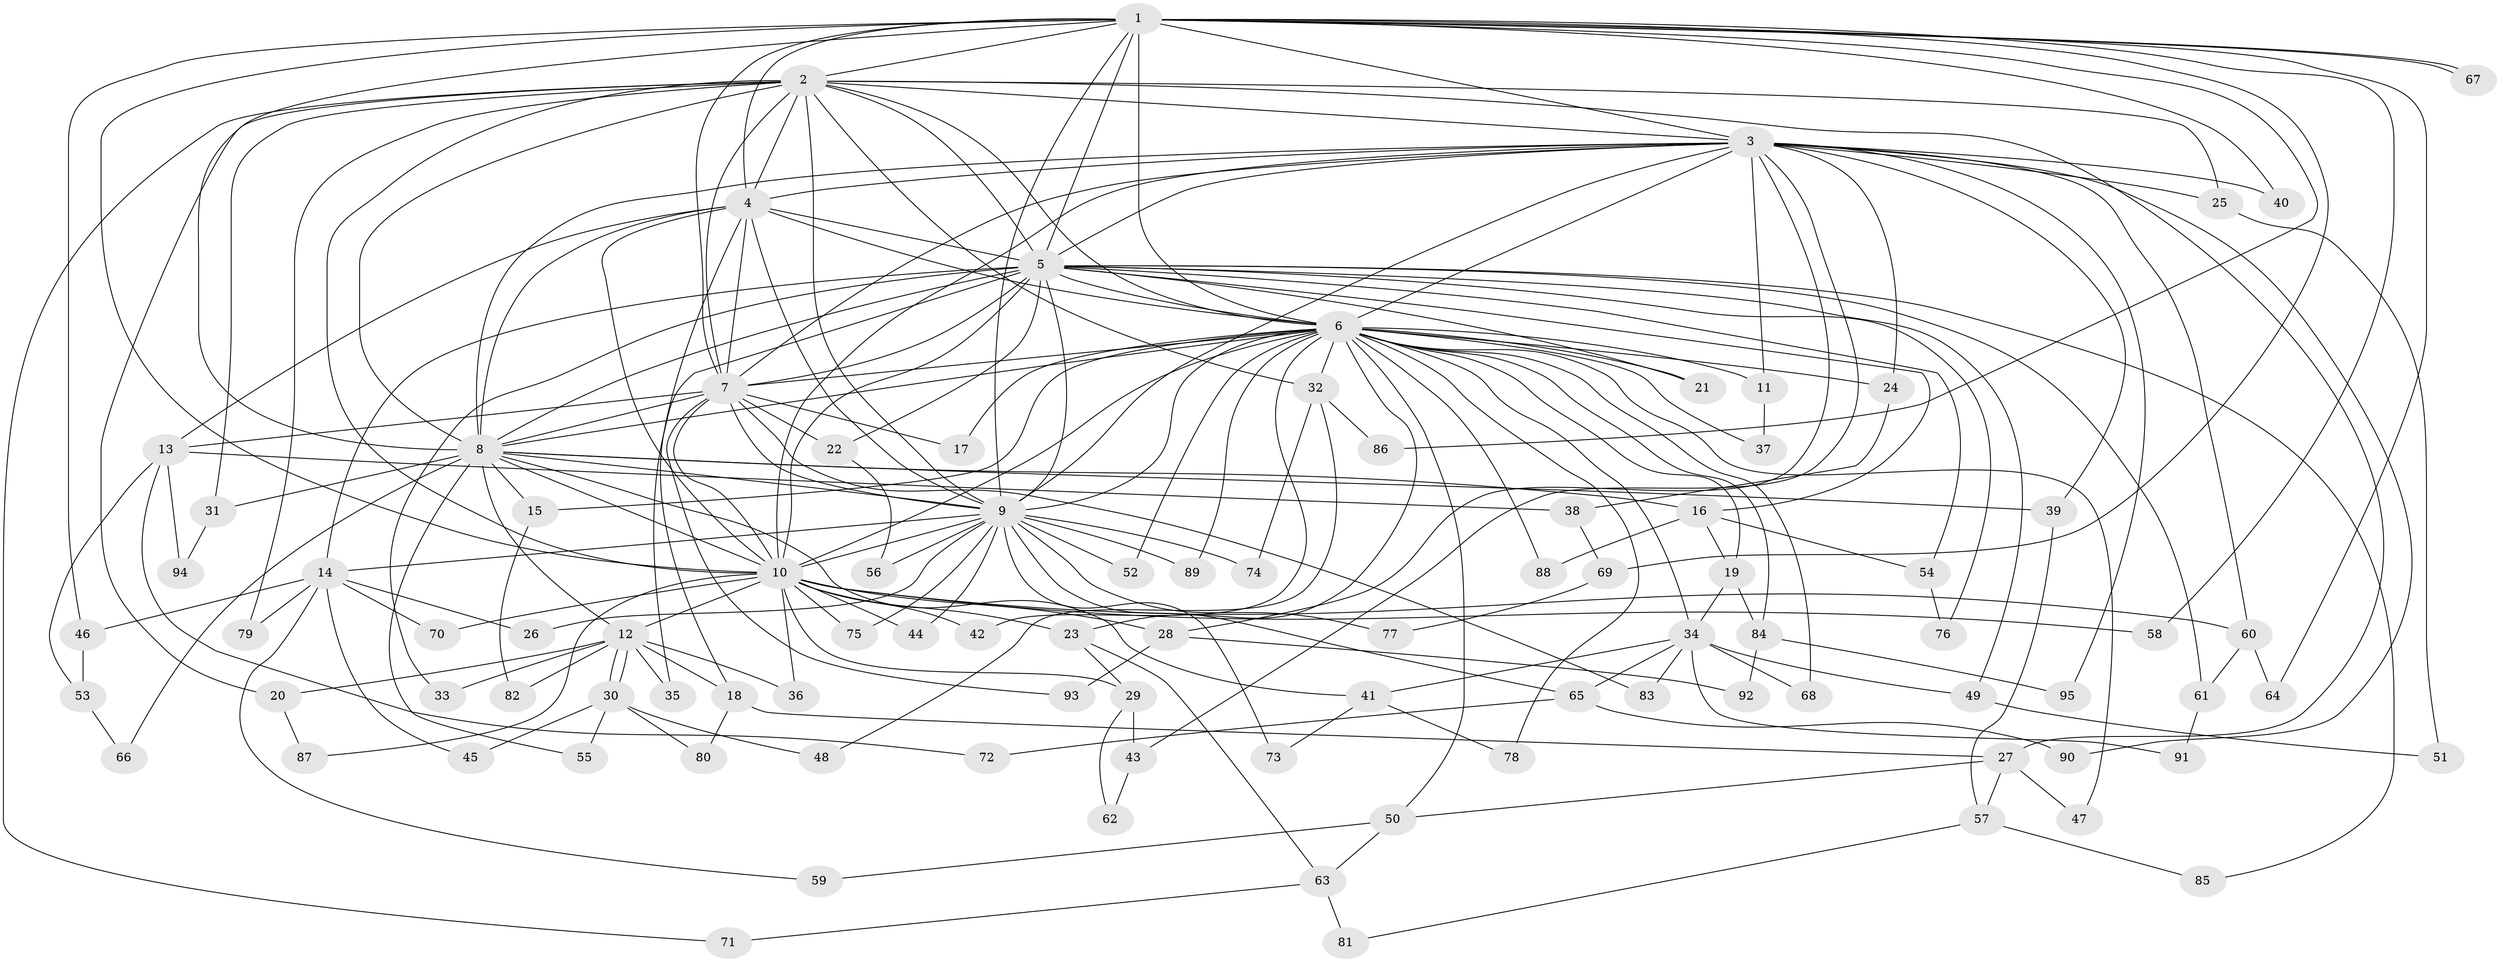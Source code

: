 // Generated by graph-tools (version 1.1) at 2025/13/03/09/25 04:13:59]
// undirected, 95 vertices, 215 edges
graph export_dot {
graph [start="1"]
  node [color=gray90,style=filled];
  1;
  2;
  3;
  4;
  5;
  6;
  7;
  8;
  9;
  10;
  11;
  12;
  13;
  14;
  15;
  16;
  17;
  18;
  19;
  20;
  21;
  22;
  23;
  24;
  25;
  26;
  27;
  28;
  29;
  30;
  31;
  32;
  33;
  34;
  35;
  36;
  37;
  38;
  39;
  40;
  41;
  42;
  43;
  44;
  45;
  46;
  47;
  48;
  49;
  50;
  51;
  52;
  53;
  54;
  55;
  56;
  57;
  58;
  59;
  60;
  61;
  62;
  63;
  64;
  65;
  66;
  67;
  68;
  69;
  70;
  71;
  72;
  73;
  74;
  75;
  76;
  77;
  78;
  79;
  80;
  81;
  82;
  83;
  84;
  85;
  86;
  87;
  88;
  89;
  90;
  91;
  92;
  93;
  94;
  95;
  1 -- 2;
  1 -- 3;
  1 -- 4;
  1 -- 5;
  1 -- 6;
  1 -- 7;
  1 -- 8;
  1 -- 9;
  1 -- 10;
  1 -- 40;
  1 -- 46;
  1 -- 58;
  1 -- 64;
  1 -- 67;
  1 -- 67;
  1 -- 69;
  1 -- 86;
  2 -- 3;
  2 -- 4;
  2 -- 5;
  2 -- 6;
  2 -- 7;
  2 -- 8;
  2 -- 9;
  2 -- 10;
  2 -- 20;
  2 -- 25;
  2 -- 27;
  2 -- 31;
  2 -- 32;
  2 -- 71;
  2 -- 79;
  3 -- 4;
  3 -- 5;
  3 -- 6;
  3 -- 7;
  3 -- 8;
  3 -- 9;
  3 -- 10;
  3 -- 11;
  3 -- 24;
  3 -- 25;
  3 -- 28;
  3 -- 39;
  3 -- 40;
  3 -- 43;
  3 -- 60;
  3 -- 90;
  3 -- 95;
  4 -- 5;
  4 -- 6;
  4 -- 7;
  4 -- 8;
  4 -- 9;
  4 -- 10;
  4 -- 13;
  4 -- 18;
  5 -- 6;
  5 -- 7;
  5 -- 8;
  5 -- 9;
  5 -- 10;
  5 -- 14;
  5 -- 16;
  5 -- 21;
  5 -- 22;
  5 -- 33;
  5 -- 35;
  5 -- 49;
  5 -- 54;
  5 -- 61;
  5 -- 76;
  5 -- 85;
  6 -- 7;
  6 -- 8;
  6 -- 9;
  6 -- 10;
  6 -- 11;
  6 -- 15;
  6 -- 17;
  6 -- 19;
  6 -- 21;
  6 -- 23;
  6 -- 24;
  6 -- 32;
  6 -- 34;
  6 -- 37;
  6 -- 42;
  6 -- 47;
  6 -- 50;
  6 -- 52;
  6 -- 68;
  6 -- 78;
  6 -- 84;
  6 -- 88;
  6 -- 89;
  7 -- 8;
  7 -- 9;
  7 -- 10;
  7 -- 13;
  7 -- 17;
  7 -- 22;
  7 -- 83;
  7 -- 93;
  8 -- 9;
  8 -- 10;
  8 -- 12;
  8 -- 15;
  8 -- 16;
  8 -- 31;
  8 -- 39;
  8 -- 41;
  8 -- 55;
  8 -- 66;
  9 -- 10;
  9 -- 14;
  9 -- 26;
  9 -- 44;
  9 -- 52;
  9 -- 56;
  9 -- 65;
  9 -- 73;
  9 -- 74;
  9 -- 75;
  9 -- 77;
  9 -- 89;
  10 -- 12;
  10 -- 23;
  10 -- 28;
  10 -- 29;
  10 -- 36;
  10 -- 42;
  10 -- 44;
  10 -- 58;
  10 -- 60;
  10 -- 70;
  10 -- 75;
  10 -- 87;
  11 -- 37;
  12 -- 18;
  12 -- 20;
  12 -- 30;
  12 -- 30;
  12 -- 33;
  12 -- 35;
  12 -- 36;
  12 -- 82;
  13 -- 38;
  13 -- 53;
  13 -- 72;
  13 -- 94;
  14 -- 26;
  14 -- 45;
  14 -- 46;
  14 -- 59;
  14 -- 70;
  14 -- 79;
  15 -- 82;
  16 -- 19;
  16 -- 54;
  16 -- 88;
  18 -- 27;
  18 -- 80;
  19 -- 34;
  19 -- 84;
  20 -- 87;
  22 -- 56;
  23 -- 29;
  23 -- 63;
  24 -- 38;
  25 -- 51;
  27 -- 47;
  27 -- 50;
  27 -- 57;
  28 -- 92;
  28 -- 93;
  29 -- 43;
  29 -- 62;
  30 -- 45;
  30 -- 48;
  30 -- 55;
  30 -- 80;
  31 -- 94;
  32 -- 48;
  32 -- 74;
  32 -- 86;
  34 -- 41;
  34 -- 49;
  34 -- 65;
  34 -- 68;
  34 -- 83;
  34 -- 91;
  38 -- 69;
  39 -- 57;
  41 -- 73;
  41 -- 78;
  43 -- 62;
  46 -- 53;
  49 -- 51;
  50 -- 59;
  50 -- 63;
  53 -- 66;
  54 -- 76;
  57 -- 81;
  57 -- 85;
  60 -- 61;
  60 -- 64;
  61 -- 91;
  63 -- 71;
  63 -- 81;
  65 -- 72;
  65 -- 90;
  69 -- 77;
  84 -- 92;
  84 -- 95;
}
